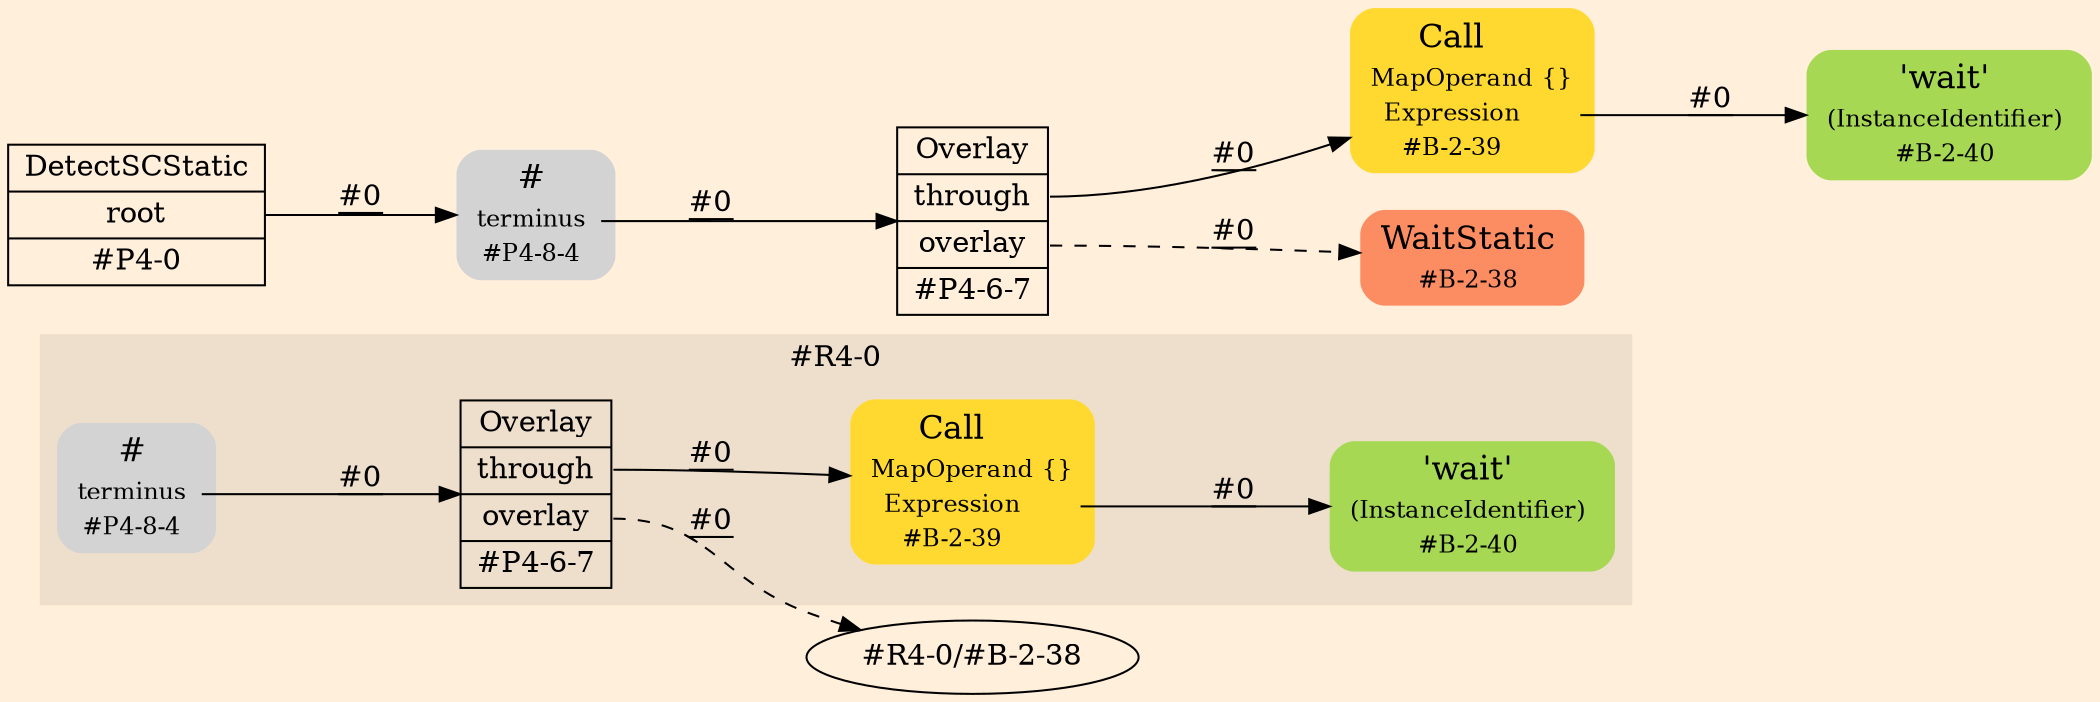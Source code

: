 digraph Inferno {
graph [
rankdir = "LR"
ranksep = 1.0
size = "14,20"
bgcolor = antiquewhite1
color = black
fontcolor = black
];
node [
];
subgraph "cluster#R4-0" {
label = "#R4-0"
style = "filled"
color = antiquewhite2
"#R4-0/#B-2-40" [
shape = "plaintext"
fillcolor = "/set28/5"
label = <<TABLE BORDER="0" CELLBORDER="0" CELLSPACING="0">
 <TR>
  <TD><FONT POINT-SIZE="16.0">'wait'</FONT></TD>
  <TD></TD>
 </TR>
 <TR>
  <TD>(InstanceIdentifier)</TD>
  <TD PORT="port0"></TD>
 </TR>
 <TR>
  <TD>#B-2-40</TD>
  <TD PORT="port1"></TD>
 </TR>
</TABLE>>
style = "rounded,filled"
fontsize = "12"
];
"#R4-0/#B-2-39" [
shape = "plaintext"
fillcolor = "/set28/6"
label = <<TABLE BORDER="0" CELLBORDER="0" CELLSPACING="0">
 <TR>
  <TD><FONT POINT-SIZE="16.0">Call</FONT></TD>
  <TD></TD>
 </TR>
 <TR>
  <TD>MapOperand</TD>
  <TD PORT="port0">{}</TD>
 </TR>
 <TR>
  <TD>Expression</TD>
  <TD PORT="port1"></TD>
 </TR>
 <TR>
  <TD>#B-2-39</TD>
  <TD PORT="port2"></TD>
 </TR>
</TABLE>>
style = "rounded,filled"
fontsize = "12"
];
"#R4-0/#P4-8-4" [
shape = "plaintext"
label = <<TABLE BORDER="0" CELLBORDER="0" CELLSPACING="0">
 <TR>
  <TD><FONT POINT-SIZE="16.0">#</FONT></TD>
  <TD></TD>
 </TR>
 <TR>
  <TD>terminus</TD>
  <TD PORT="port0"></TD>
 </TR>
 <TR>
  <TD>#P4-8-4</TD>
  <TD PORT="port1"></TD>
 </TR>
</TABLE>>
style = "rounded,filled"
fontsize = "12"
];
"#R4-0/#P4-6-7" [
shape = "record"
fillcolor = antiquewhite2
label = "<fixed> Overlay | <port0> through | <port1> overlay | <port2> #P4-6-7"
style = "filled"
fontsize = "14"
color = black
fontcolor = black
];
}
"#R4-0/#B-2-39":port1 -> "#R4-0/#B-2-40" [style="solid"
label = "#0"
decorate = true
color = black
fontcolor = black
];
"#R4-0/#P4-8-4":port0 -> "#R4-0/#P4-6-7" [style="solid"
label = "#0"
decorate = true
color = black
fontcolor = black
];
"#R4-0/#P4-6-7":port0 -> "#R4-0/#B-2-39" [style="solid"
label = "#0"
decorate = true
color = black
fontcolor = black
];
"#R4-0/#P4-6-7":port1 -> "#R4-0/#B-2-38" [style="dashed"
label = "#0"
decorate = true
color = black
fontcolor = black
];
"CR#P4-0" [
shape = "record"
fillcolor = antiquewhite1
label = "<fixed> DetectSCStatic | <port0> root | <port1> #P4-0"
style = "filled"
fontsize = "14"
color = black
fontcolor = black
];
"#P4-8-4" [
shape = "plaintext"
label = <<TABLE BORDER="0" CELLBORDER="0" CELLSPACING="0">
 <TR>
  <TD><FONT POINT-SIZE="16.0">#</FONT></TD>
  <TD></TD>
 </TR>
 <TR>
  <TD>terminus</TD>
  <TD PORT="port0"></TD>
 </TR>
 <TR>
  <TD>#P4-8-4</TD>
  <TD PORT="port1"></TD>
 </TR>
</TABLE>>
style = "rounded,filled"
fontsize = "12"
];
"#P4-6-7" [
shape = "record"
fillcolor = antiquewhite1
label = "<fixed> Overlay | <port0> through | <port1> overlay | <port2> #P4-6-7"
style = "filled"
fontsize = "14"
color = black
fontcolor = black
];
"#B-2-39" [
shape = "plaintext"
fillcolor = "/set28/6"
label = <<TABLE BORDER="0" CELLBORDER="0" CELLSPACING="0">
 <TR>
  <TD><FONT POINT-SIZE="16.0">Call</FONT></TD>
  <TD></TD>
 </TR>
 <TR>
  <TD>MapOperand</TD>
  <TD PORT="port0">{}</TD>
 </TR>
 <TR>
  <TD>Expression</TD>
  <TD PORT="port1"></TD>
 </TR>
 <TR>
  <TD>#B-2-39</TD>
  <TD PORT="port2"></TD>
 </TR>
</TABLE>>
style = "rounded,filled"
fontsize = "12"
];
"#B-2-40" [
shape = "plaintext"
fillcolor = "/set28/5"
label = <<TABLE BORDER="0" CELLBORDER="0" CELLSPACING="0">
 <TR>
  <TD><FONT POINT-SIZE="16.0">'wait'</FONT></TD>
  <TD></TD>
 </TR>
 <TR>
  <TD>(InstanceIdentifier)</TD>
  <TD PORT="port0"></TD>
 </TR>
 <TR>
  <TD>#B-2-40</TD>
  <TD PORT="port1"></TD>
 </TR>
</TABLE>>
style = "rounded,filled"
fontsize = "12"
];
"#B-2-38" [
shape = "plaintext"
fillcolor = "/set28/2"
label = <<TABLE BORDER="0" CELLBORDER="0" CELLSPACING="0">
 <TR>
  <TD><FONT POINT-SIZE="16.0">WaitStatic</FONT></TD>
  <TD></TD>
 </TR>
 <TR>
  <TD>#B-2-38</TD>
  <TD PORT="port0"></TD>
 </TR>
</TABLE>>
style = "rounded,filled"
fontsize = "12"
];
"CR#P4-0":port0 -> "#P4-8-4" [style="solid"
label = "#0"
decorate = true
color = black
fontcolor = black
];
"#P4-8-4":port0 -> "#P4-6-7" [style="solid"
label = "#0"
decorate = true
color = black
fontcolor = black
];
"#P4-6-7":port0 -> "#B-2-39" [style="solid"
label = "#0"
decorate = true
color = black
fontcolor = black
];
"#P4-6-7":port1 -> "#B-2-38" [style="dashed"
label = "#0"
decorate = true
color = black
fontcolor = black
];
"#B-2-39":port1 -> "#B-2-40" [style="solid"
label = "#0"
decorate = true
color = black
fontcolor = black
];
}
